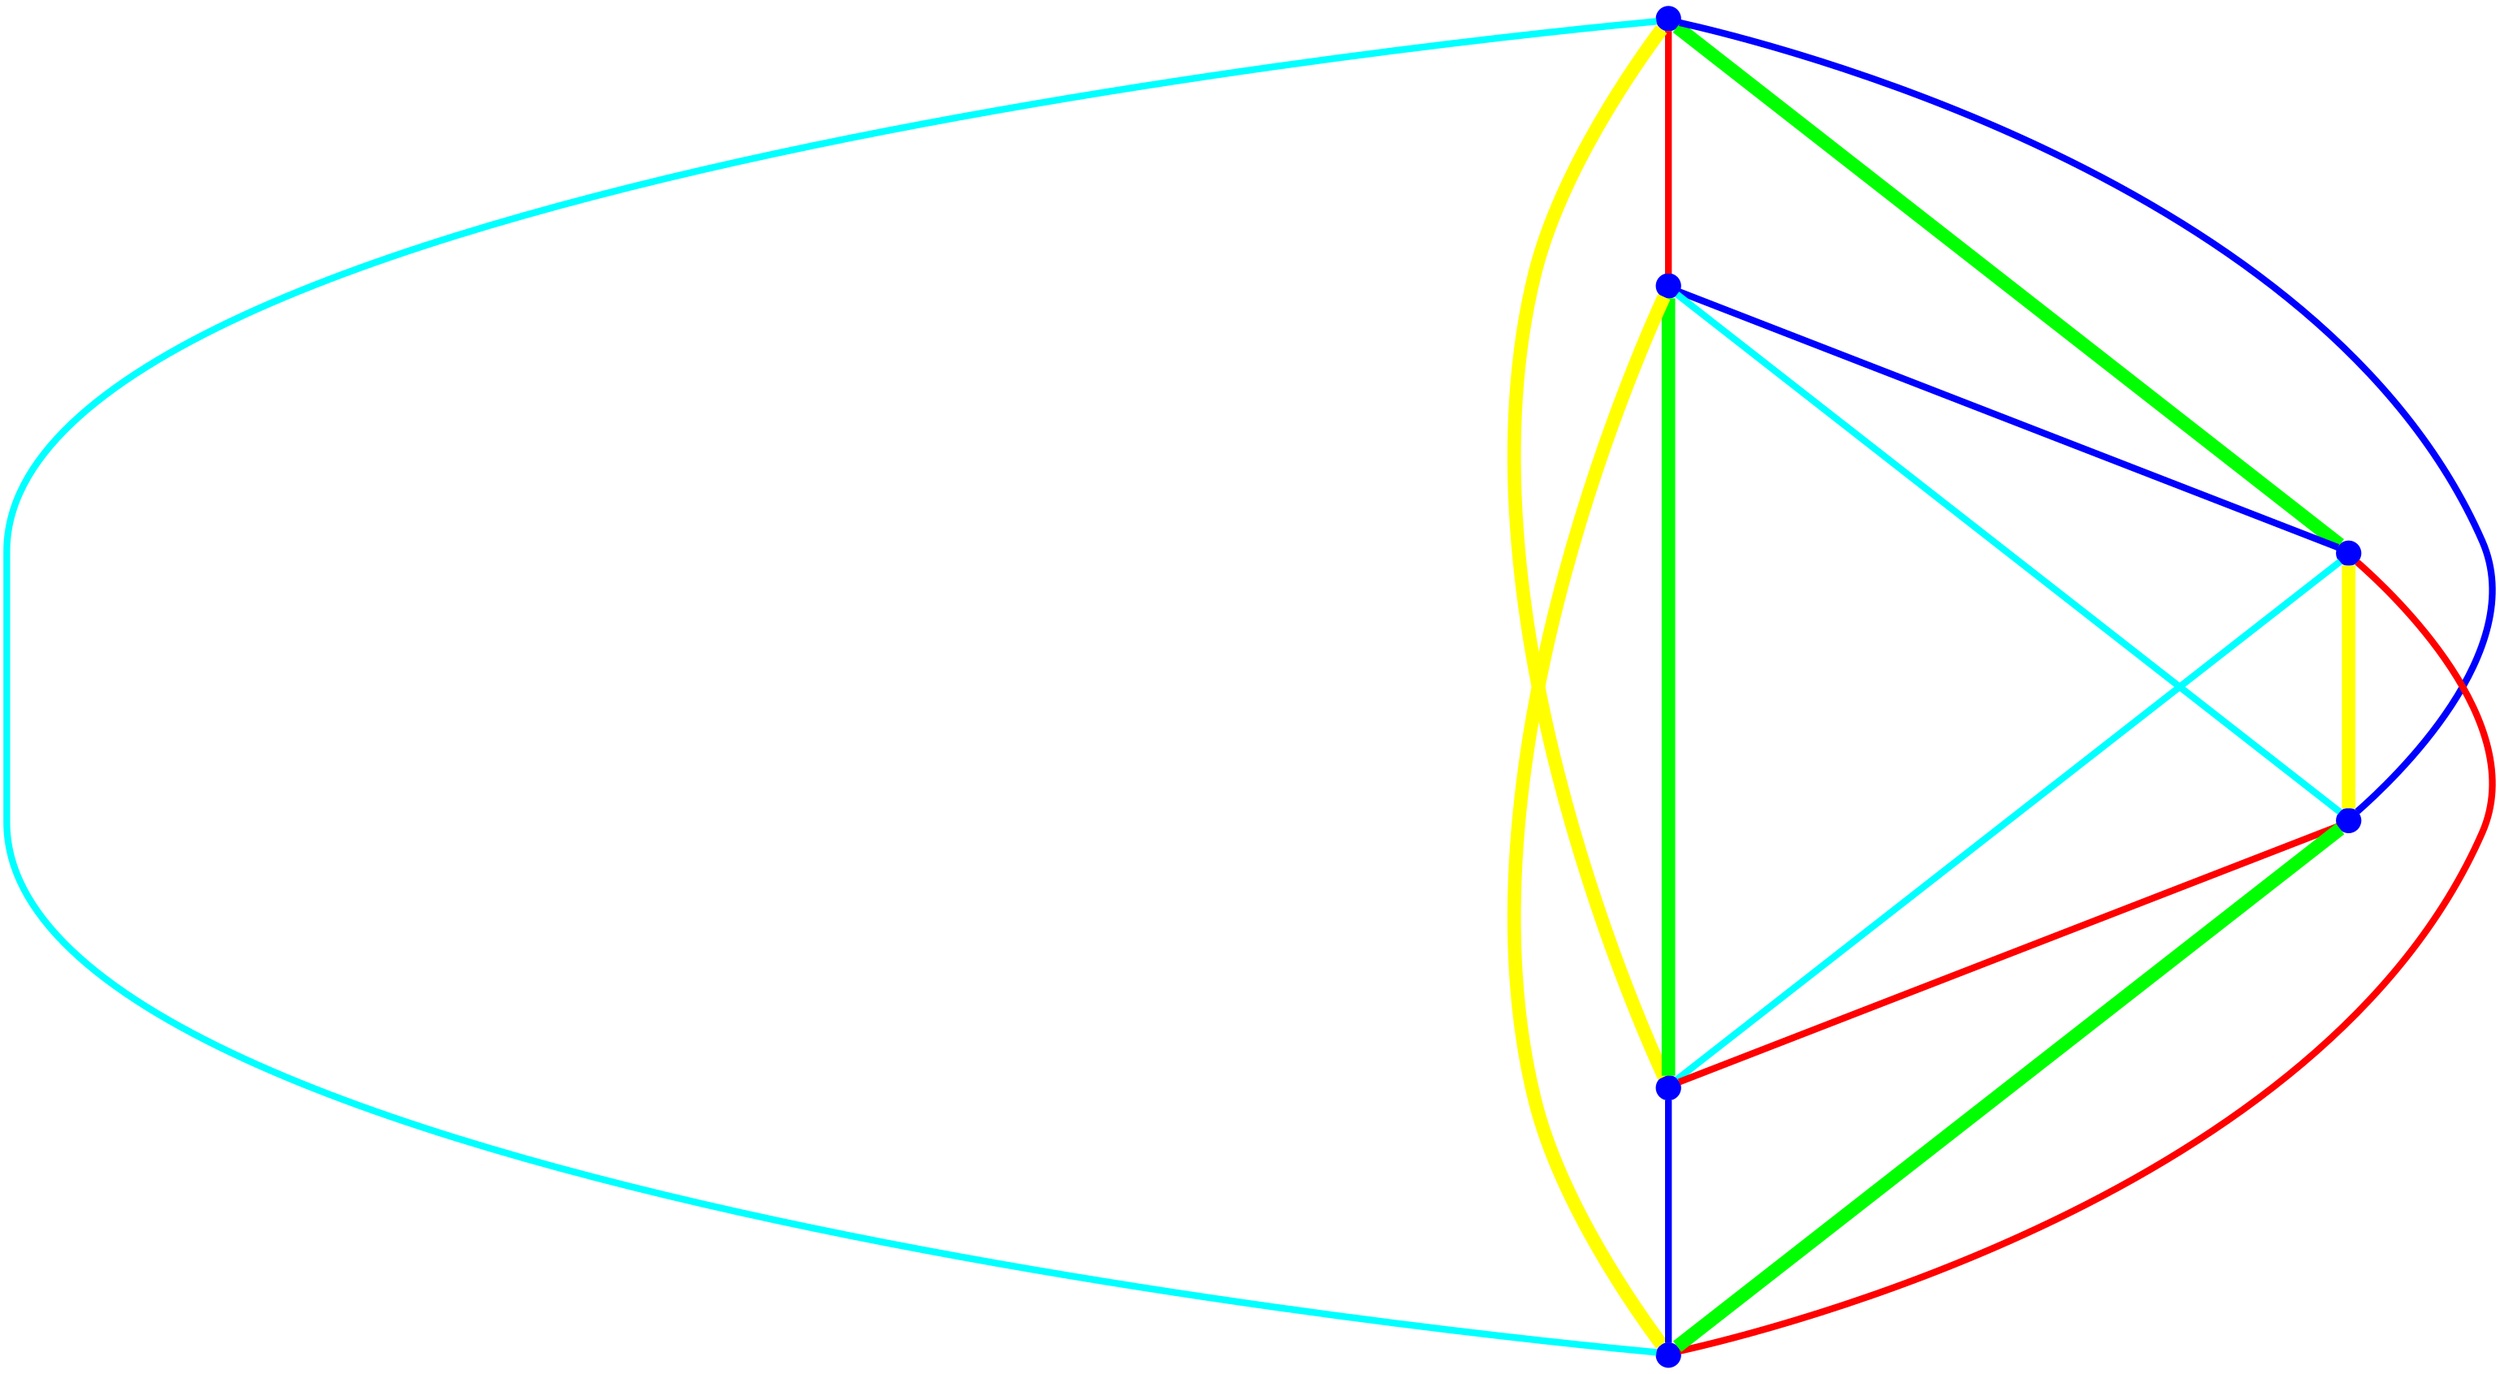 graph {
ranksep=2
nodesep=2
node [label="" shape=circle style=filled fixedsize=true color=blue fillcolor=blue width=0.2];
"1" -- "2" [style="solid",penwidth="4",color="red"];
"1" -- "3" [style="solid",penwidth="8",color="green"];
"1" -- "4" [style="solid",penwidth="4",color="blue"];
"1" -- "5" [style="solid",penwidth="8",color="yellow"];
"1" -- "6" [style="solid",penwidth="4",color="cyan"];
"2" -- "3" [style="solid",penwidth="4",color="blue"];
"2" -- "4" [style="solid",penwidth="4",color="cyan"];
"2" -- "5" [style="solid",penwidth="8",color="green"];
"2" -- "6" [style="solid",penwidth="8",color="yellow"];
"3" -- "4" [style="solid",penwidth="8",color="yellow"];
"3" -- "5" [style="solid",penwidth="4",color="cyan"];
"3" -- "6" [style="solid",penwidth="4",color="red"];
"4" -- "5" [style="solid",penwidth="4",color="red"];
"4" -- "6" [style="solid",penwidth="8",color="green"];
"5" -- "6" [style="solid",penwidth="4",color="blue"];
}
